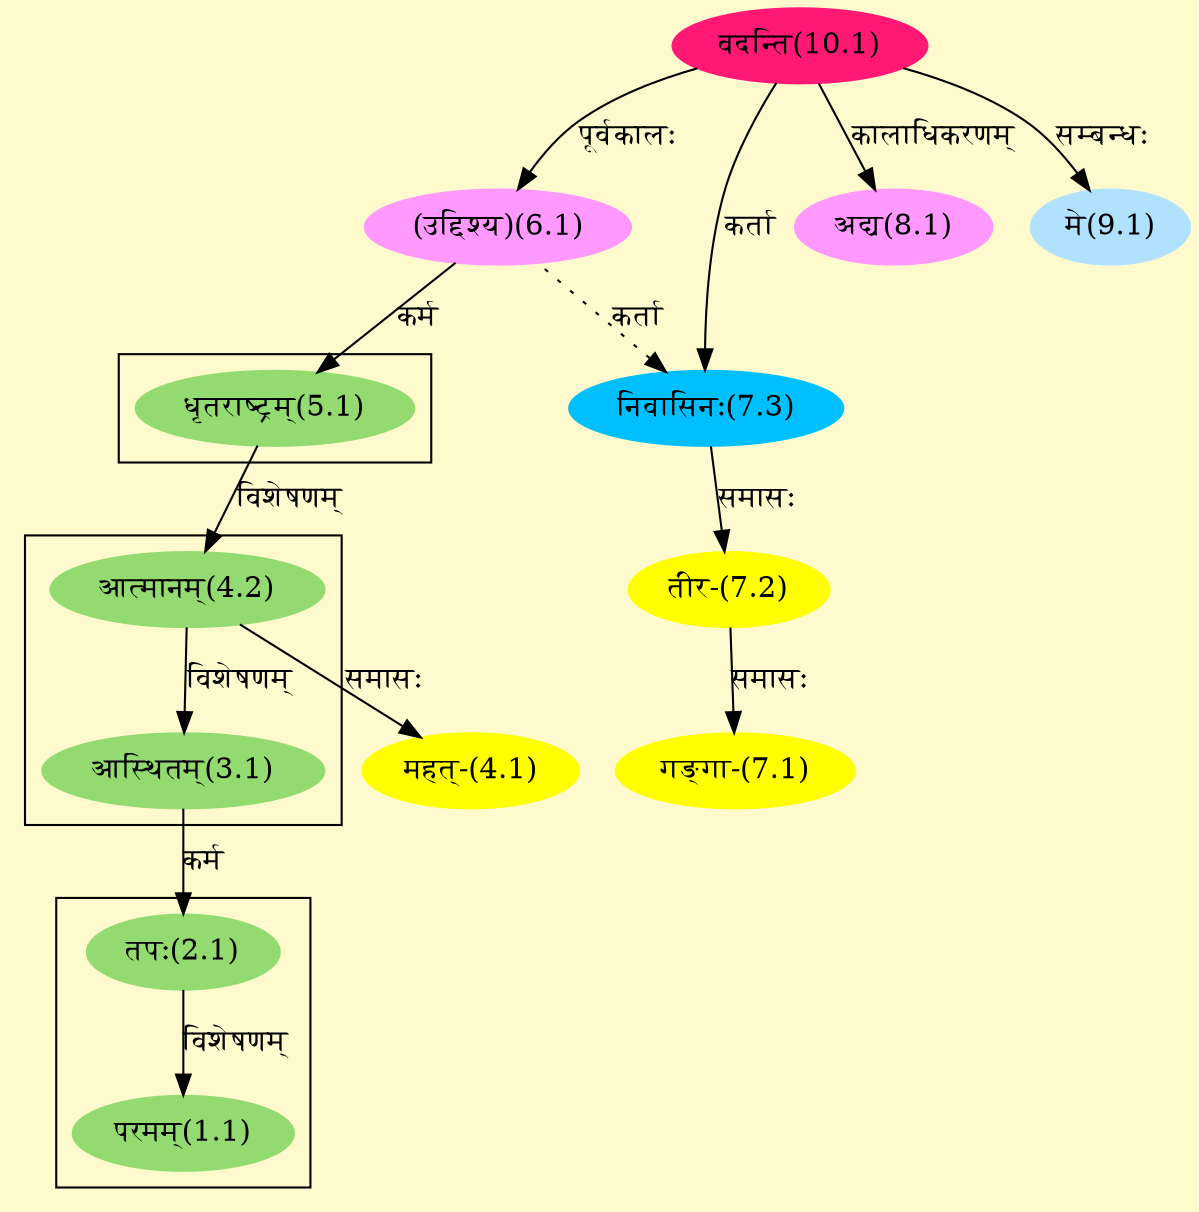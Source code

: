 digraph G{
rankdir=BT;
 compound=true;
 bgcolor="lemonchiffon1";

subgraph cluster_1{
Node1_1 [style=filled, color="#93DB70" label = "परमम्(1.1)"]
Node2_1 [style=filled, color="#93DB70" label = "तपः(2.1)"]

}

subgraph cluster_2{
Node3_1 [style=filled, color="#93DB70" label = "आस्थितम्(3.1)"]
Node4_2 [style=filled, color="#93DB70" label = "आत्मानम्(4.2)"]

}

subgraph cluster_3{
Node4_2 [style=filled, color="#93DB70" label = "आत्मानम्(4.2)"]
Node5_1 [style=filled, color="#93DB70" label = "धृतराष्ट्रम्(5.1)"]

}
Node2_1 [style=filled, color="#93DB70" label = "तपः(2.1)"]
Node3_1 [style=filled, color="#93DB70" label = "आस्थितम्(3.1)"]
Node4_1 [style=filled, color="#FFFF00" label = "महत्-(4.1)"]
Node4_2 [style=filled, color="#93DB70" label = "आत्मानम्(4.2)"]
Node5_1 [style=filled, color="#93DB70" label = "धृतराष्ट्रम्(5.1)"]
Node6_1 [style=filled, color="#FF99FF" label = "(उद्दिश्य)(6.1)"]
Node10_1 [style=filled, color="#FF1975" label = "वदन्ति(10.1)"]
Node7_1 [style=filled, color="#FFFF00" label = "गङ्गा-(7.1)"]
Node7_2 [style=filled, color="#FFFF00" label = "तीर-(7.2)"]
Node7_3 [style=filled, color="#00BFFF" label = "निवासिनः(7.3)"]
Node8_1 [style=filled, color="#FF99FF" label = "अद्य(8.1)"]
Node9_1 [style=filled, color="#B0E2FF" label = "मे(9.1)"]
/* Start of Relations section */

Node1_1 -> Node2_1 [  label="विशेषणम्"  dir="back" ]
Node2_1 -> Node3_1 [  label="कर्म"  dir="back" ]
Node3_1 -> Node4_2 [  label="विशेषणम्"  dir="back" ]
Node4_1 -> Node4_2 [  label="समासः"  dir="back" ]
Node4_2 -> Node5_1 [  label="विशेषणम्"  dir="back" ]
Node5_1 -> Node6_1 [  label="कर्म"  dir="back" ]
Node6_1 -> Node10_1 [  label="पूर्वकालः"  dir="back" ]
Node7_1 -> Node7_2 [  label="समासः"  dir="back" ]
Node7_2 -> Node7_3 [  label="समासः"  dir="back" ]
Node7_3 -> Node10_1 [  label="कर्ता"  dir="back" ]
Node7_3 -> Node6_1 [ style=dotted label="कर्ता"  dir="back" ]
Node8_1 -> Node10_1 [  label="कालाधिकरणम्"  dir="back" ]
Node9_1 -> Node10_1 [  label="सम्बन्धः"  dir="back" ]
}
